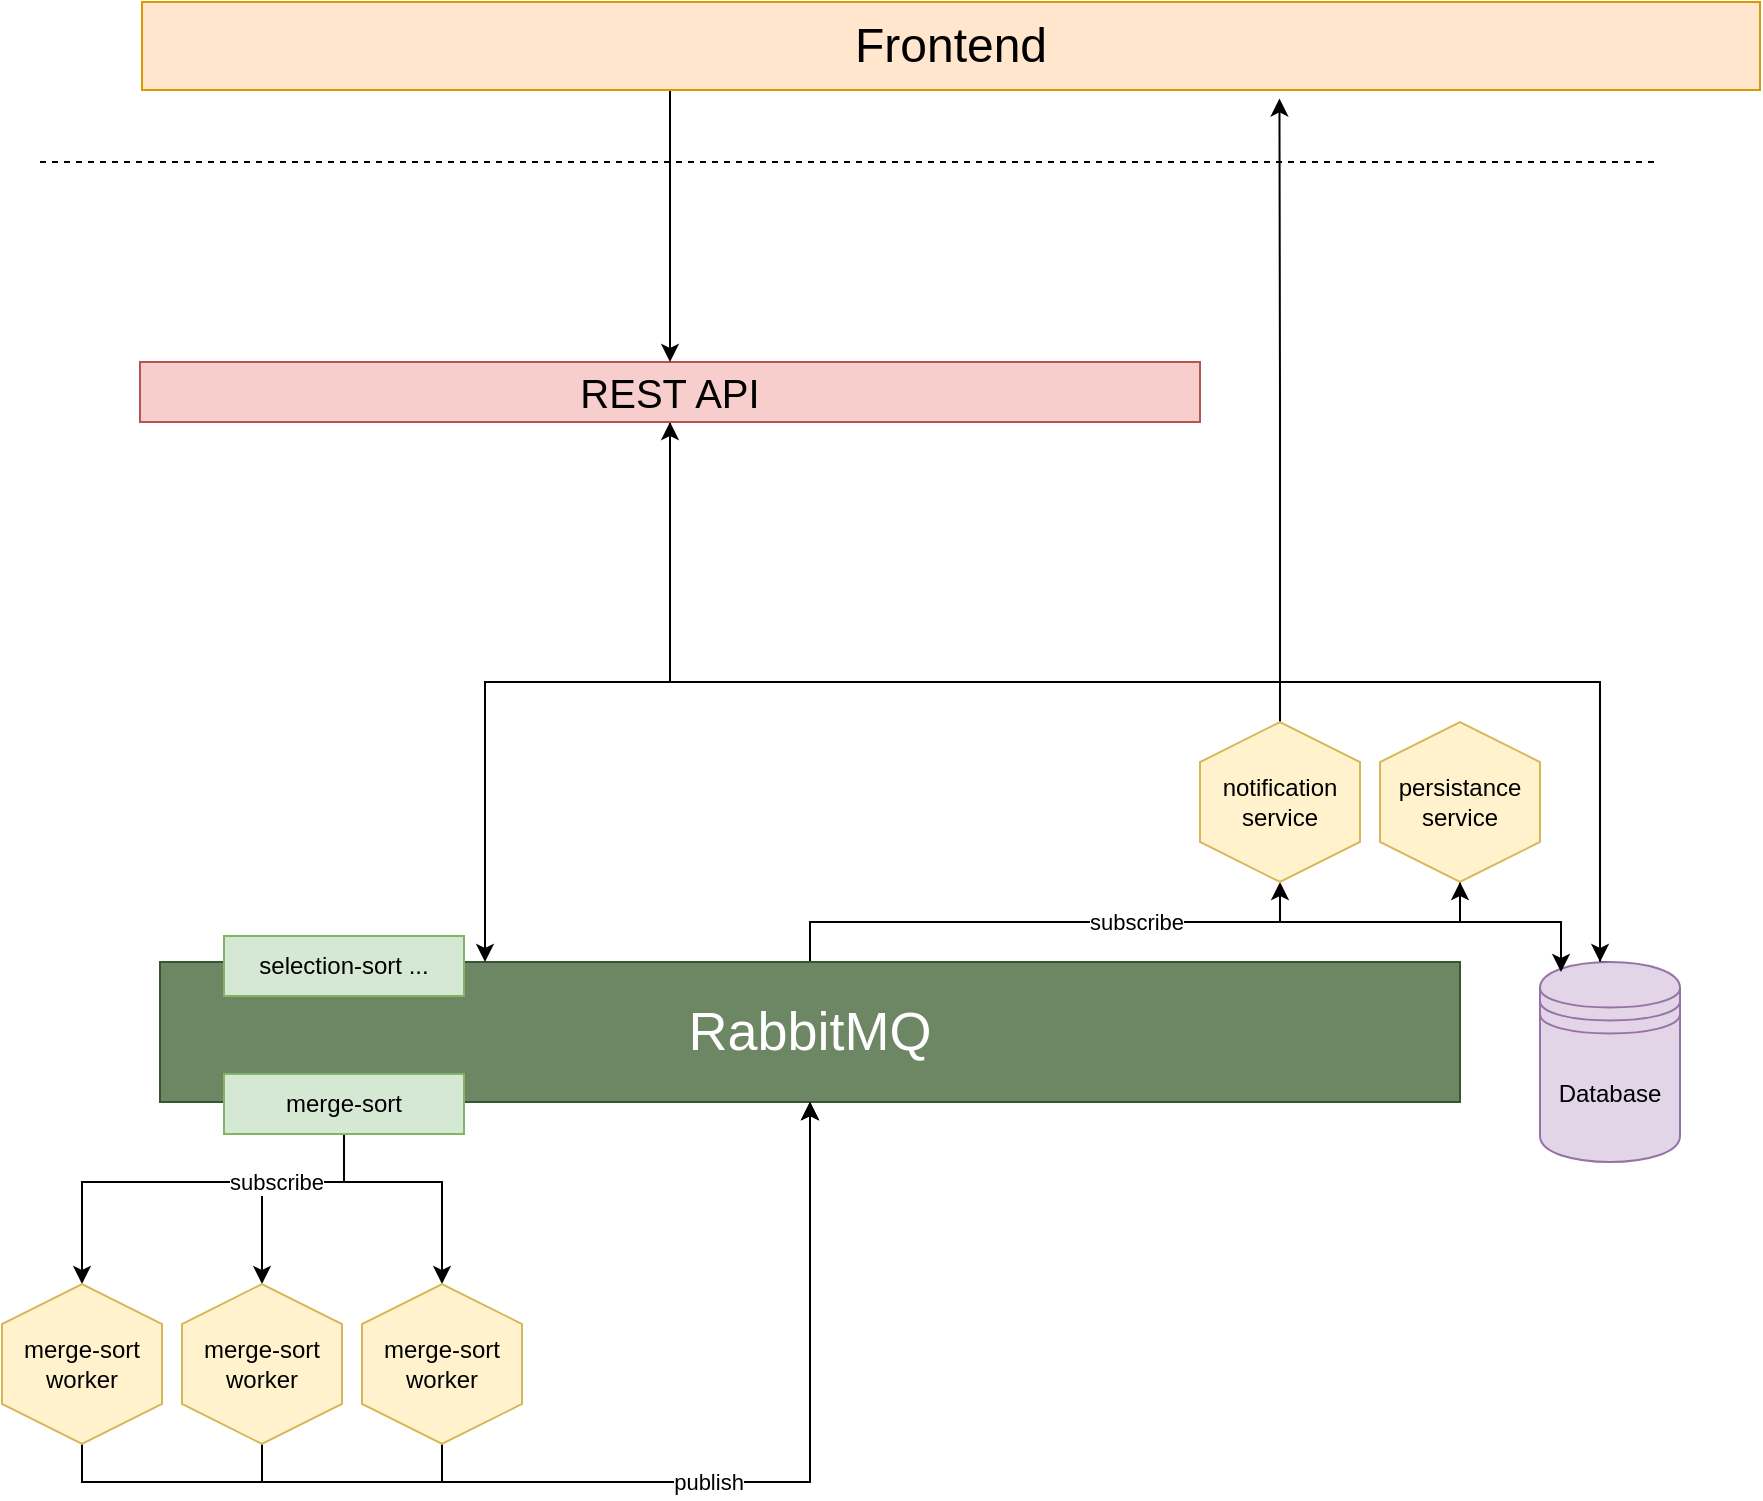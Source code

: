 <mxfile version="13.0.3" type="device"><diagram id="WvqBxPkc6NLbEQe35WuI" name="Page-1"><mxGraphModel dx="1185" dy="1810" grid="1" gridSize="10" guides="1" tooltips="1" connect="1" arrows="1" fold="1" page="1" pageScale="1" pageWidth="850" pageHeight="1100" math="0" shadow="0"><root><mxCell id="0"/><mxCell id="1" parent="0"/><mxCell id="hLE568T5AoWZV64Onn6R-38" style="edgeStyle=orthogonalEdgeStyle;rounded=0;orthogonalLoop=1;jettySize=auto;html=1;" edge="1" parent="1" source="hLE568T5AoWZV64Onn6R-1" target="hLE568T5AoWZV64Onn6R-26"><mxGeometry relative="1" as="geometry"/></mxCell><mxCell id="hLE568T5AoWZV64Onn6R-39" value="subscribe" style="edgeStyle=orthogonalEdgeStyle;rounded=0;orthogonalLoop=1;jettySize=auto;html=1;entryX=1;entryY=0.5;entryDx=0;entryDy=0;" edge="1" parent="1" source="hLE568T5AoWZV64Onn6R-1" target="hLE568T5AoWZV64Onn6R-28"><mxGeometry relative="1" as="geometry"/></mxCell><mxCell id="hLE568T5AoWZV64Onn6R-1" value="&lt;font style=&quot;font-size: 27px&quot;&gt;RabbitMQ&lt;/font&gt;" style="rounded=0;whiteSpace=wrap;html=1;fillColor=#6d8764;strokeColor=#3A5431;fontColor=#ffffff;" vertex="1" parent="1"><mxGeometry x="130" y="400" width="650" height="70" as="geometry"/></mxCell><mxCell id="hLE568T5AoWZV64Onn6R-33" style="edgeStyle=orthogonalEdgeStyle;rounded=0;orthogonalLoop=1;jettySize=auto;html=1;" edge="1" parent="1" source="hLE568T5AoWZV64Onn6R-2" target="hLE568T5AoWZV64Onn6R-4"><mxGeometry relative="1" as="geometry"><Array as="points"><mxPoint x="222" y="510"/><mxPoint x="91" y="510"/></Array></mxGeometry></mxCell><mxCell id="hLE568T5AoWZV64Onn6R-34" value="subscribe" style="edgeStyle=orthogonalEdgeStyle;rounded=0;orthogonalLoop=1;jettySize=auto;html=1;" edge="1" parent="1" source="hLE568T5AoWZV64Onn6R-2" target="hLE568T5AoWZV64Onn6R-6"><mxGeometry relative="1" as="geometry"><Array as="points"><mxPoint x="222" y="510"/><mxPoint x="181" y="510"/></Array></mxGeometry></mxCell><mxCell id="hLE568T5AoWZV64Onn6R-35" style="edgeStyle=orthogonalEdgeStyle;rounded=0;orthogonalLoop=1;jettySize=auto;html=1;entryX=0;entryY=0.5;entryDx=0;entryDy=0;" edge="1" parent="1" source="hLE568T5AoWZV64Onn6R-2" target="hLE568T5AoWZV64Onn6R-5"><mxGeometry relative="1" as="geometry"><Array as="points"><mxPoint x="222" y="510"/><mxPoint x="271" y="510"/></Array></mxGeometry></mxCell><mxCell id="hLE568T5AoWZV64Onn6R-2" value="merge-sort" style="rounded=0;whiteSpace=wrap;html=1;fillColor=#d5e8d4;strokeColor=#82b366;" vertex="1" parent="1"><mxGeometry x="162" y="456" width="120" height="30" as="geometry"/></mxCell><mxCell id="hLE568T5AoWZV64Onn6R-24" style="edgeStyle=orthogonalEdgeStyle;rounded=0;orthogonalLoop=1;jettySize=auto;html=1;entryX=0.5;entryY=1;entryDx=0;entryDy=0;" edge="1" parent="1" source="hLE568T5AoWZV64Onn6R-4" target="hLE568T5AoWZV64Onn6R-1"><mxGeometry relative="1" as="geometry"><Array as="points"><mxPoint x="91" y="660"/><mxPoint x="455" y="660"/></Array></mxGeometry></mxCell><mxCell id="hLE568T5AoWZV64Onn6R-4" value="merge-sort&lt;br&gt;worker" style="shape=hexagon;perimeter=hexagonPerimeter2;whiteSpace=wrap;html=1;rotation=0;direction=south;fillColor=#fff2cc;strokeColor=#d6b656;" vertex="1" parent="1"><mxGeometry x="51" y="561" width="80" height="80" as="geometry"/></mxCell><mxCell id="hLE568T5AoWZV64Onn6R-22" style="edgeStyle=orthogonalEdgeStyle;rounded=0;orthogonalLoop=1;jettySize=auto;html=1;" edge="1" parent="1" source="hLE568T5AoWZV64Onn6R-5" target="hLE568T5AoWZV64Onn6R-1"><mxGeometry relative="1" as="geometry"><Array as="points"><mxPoint x="271" y="660"/><mxPoint x="455" y="660"/></Array></mxGeometry></mxCell><mxCell id="hLE568T5AoWZV64Onn6R-5" value="merge-sort&lt;br&gt;worker" style="shape=hexagon;perimeter=hexagonPerimeter2;whiteSpace=wrap;html=1;rotation=0;direction=south;fillColor=#fff2cc;strokeColor=#d6b656;" vertex="1" parent="1"><mxGeometry x="231" y="561" width="80" height="80" as="geometry"/></mxCell><mxCell id="hLE568T5AoWZV64Onn6R-23" value="publish" style="edgeStyle=orthogonalEdgeStyle;rounded=0;orthogonalLoop=1;jettySize=auto;html=1;entryX=0.5;entryY=1;entryDx=0;entryDy=0;" edge="1" parent="1" source="hLE568T5AoWZV64Onn6R-6" target="hLE568T5AoWZV64Onn6R-1"><mxGeometry relative="1" as="geometry"><Array as="points"><mxPoint x="181" y="660"/><mxPoint x="455" y="660"/></Array></mxGeometry></mxCell><mxCell id="hLE568T5AoWZV64Onn6R-6" value="merge-sort&lt;br&gt;worker" style="shape=hexagon;perimeter=hexagonPerimeter2;whiteSpace=wrap;html=1;rotation=0;direction=south;fillColor=#fff2cc;strokeColor=#d6b656;" vertex="1" parent="1"><mxGeometry x="141" y="561" width="80" height="80" as="geometry"/></mxCell><mxCell id="hLE568T5AoWZV64Onn6R-13" value="selection-sort ..." style="rounded=0;whiteSpace=wrap;html=1;fillColor=#d5e8d4;strokeColor=#82b366;" vertex="1" parent="1"><mxGeometry x="162" y="387" width="120" height="30" as="geometry"/></mxCell><mxCell id="hLE568T5AoWZV64Onn6R-53" style="edgeStyle=orthogonalEdgeStyle;rounded=0;orthogonalLoop=1;jettySize=auto;html=1;entryX=0.5;entryY=1;entryDx=0;entryDy=0;" edge="1" parent="1" target="hLE568T5AoWZV64Onn6R-40"><mxGeometry relative="1" as="geometry"><mxPoint x="855" y="400" as="sourcePoint"/><Array as="points"><mxPoint x="850" y="400"/><mxPoint x="850" y="260"/><mxPoint x="385" y="260"/></Array></mxGeometry></mxCell><mxCell id="hLE568T5AoWZV64Onn6R-25" value="Database" style="shape=datastore;whiteSpace=wrap;html=1;fillColor=#e1d5e7;strokeColor=#9673a6;" vertex="1" parent="1"><mxGeometry x="820" y="400" width="70" height="100" as="geometry"/></mxCell><mxCell id="hLE568T5AoWZV64Onn6R-51" style="edgeStyle=orthogonalEdgeStyle;rounded=0;orthogonalLoop=1;jettySize=auto;html=1;entryX=0.703;entryY=1.096;entryDx=0;entryDy=0;entryPerimeter=0;" edge="1" parent="1" source="hLE568T5AoWZV64Onn6R-26" target="hLE568T5AoWZV64Onn6R-47"><mxGeometry relative="1" as="geometry"/></mxCell><mxCell id="hLE568T5AoWZV64Onn6R-26" value="notification&lt;br&gt;service" style="shape=hexagon;perimeter=hexagonPerimeter2;whiteSpace=wrap;html=1;rotation=0;direction=south;fillColor=#fff2cc;strokeColor=#d6b656;" vertex="1" parent="1"><mxGeometry x="650" y="280" width="80" height="80" as="geometry"/></mxCell><mxCell id="hLE568T5AoWZV64Onn6R-32" style="edgeStyle=orthogonalEdgeStyle;rounded=0;orthogonalLoop=1;jettySize=auto;html=1;entryX=0.15;entryY=0.05;entryDx=0;entryDy=0;entryPerimeter=0;" edge="1" parent="1" source="hLE568T5AoWZV64Onn6R-28" target="hLE568T5AoWZV64Onn6R-25"><mxGeometry relative="1" as="geometry"><Array as="points"><mxPoint x="780" y="380"/><mxPoint x="831" y="380"/></Array></mxGeometry></mxCell><mxCell id="hLE568T5AoWZV64Onn6R-28" value="persistance&lt;br&gt;service" style="shape=hexagon;perimeter=hexagonPerimeter2;whiteSpace=wrap;html=1;rotation=0;direction=south;fillColor=#fff2cc;strokeColor=#d6b656;" vertex="1" parent="1"><mxGeometry x="740" y="280" width="80" height="80" as="geometry"/></mxCell><mxCell id="hLE568T5AoWZV64Onn6R-43" style="edgeStyle=orthogonalEdgeStyle;rounded=0;orthogonalLoop=1;jettySize=auto;html=1;entryX=0.25;entryY=0;entryDx=0;entryDy=0;" edge="1" parent="1" source="hLE568T5AoWZV64Onn6R-40" target="hLE568T5AoWZV64Onn6R-1"><mxGeometry relative="1" as="geometry"><Array as="points"><mxPoint x="385" y="260"/><mxPoint x="293" y="260"/></Array></mxGeometry></mxCell><mxCell id="hLE568T5AoWZV64Onn6R-44" style="edgeStyle=orthogonalEdgeStyle;rounded=0;orthogonalLoop=1;jettySize=auto;html=1;entryX=0.429;entryY=0;entryDx=0;entryDy=0;entryPerimeter=0;" edge="1" parent="1" source="hLE568T5AoWZV64Onn6R-40" target="hLE568T5AoWZV64Onn6R-25"><mxGeometry relative="1" as="geometry"><Array as="points"><mxPoint x="385" y="260"/><mxPoint x="850" y="260"/></Array></mxGeometry></mxCell><mxCell id="hLE568T5AoWZV64Onn6R-40" value="&lt;font style=&quot;font-size: 20px&quot;&gt;REST API&lt;/font&gt;" style="rounded=0;whiteSpace=wrap;html=1;fillColor=#f8cecc;strokeColor=#b85450;" vertex="1" parent="1"><mxGeometry x="120" y="100" width="530" height="30" as="geometry"/></mxCell><mxCell id="hLE568T5AoWZV64Onn6R-46" value="" style="endArrow=none;dashed=1;html=1;" edge="1" parent="1"><mxGeometry width="50" height="50" relative="1" as="geometry"><mxPoint x="70" as="sourcePoint"/><mxPoint x="880" as="targetPoint"/></mxGeometry></mxCell><mxCell id="hLE568T5AoWZV64Onn6R-48" style="edgeStyle=orthogonalEdgeStyle;rounded=0;orthogonalLoop=1;jettySize=auto;html=1;entryX=0.5;entryY=0;entryDx=0;entryDy=0;" edge="1" parent="1" source="hLE568T5AoWZV64Onn6R-47" target="hLE568T5AoWZV64Onn6R-40"><mxGeometry relative="1" as="geometry"><Array as="points"><mxPoint x="385" y="-80"/><mxPoint x="385" y="-80"/></Array></mxGeometry></mxCell><mxCell id="hLE568T5AoWZV64Onn6R-47" value="&lt;font style=&quot;font-size: 24px&quot;&gt;Frontend&lt;/font&gt;" style="rounded=0;whiteSpace=wrap;html=1;fillColor=#ffe6cc;strokeColor=#d79b00;" vertex="1" parent="1"><mxGeometry x="121" y="-80" width="809" height="44" as="geometry"/></mxCell></root></mxGraphModel></diagram></mxfile>